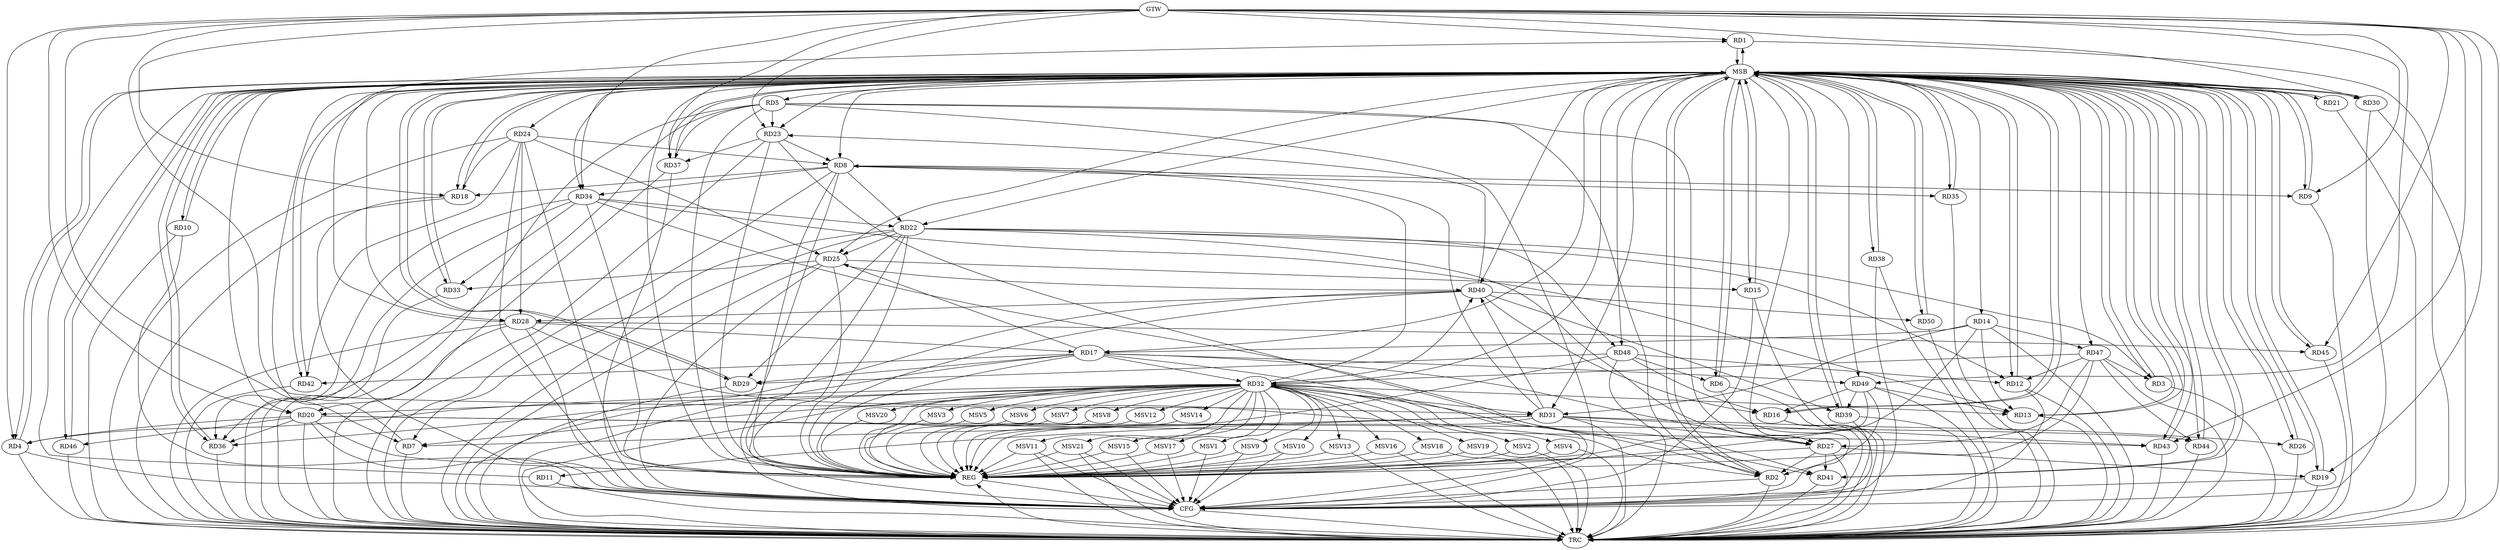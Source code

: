 strict digraph G {
  RD1 [ label="RD1" ];
  RD2 [ label="RD2" ];
  RD3 [ label="RD3" ];
  RD4 [ label="RD4" ];
  RD5 [ label="RD5" ];
  RD6 [ label="RD6" ];
  RD7 [ label="RD7" ];
  RD8 [ label="RD8" ];
  RD9 [ label="RD9" ];
  RD10 [ label="RD10" ];
  RD11 [ label="RD11" ];
  RD12 [ label="RD12" ];
  RD13 [ label="RD13" ];
  RD14 [ label="RD14" ];
  RD15 [ label="RD15" ];
  RD16 [ label="RD16" ];
  RD17 [ label="RD17" ];
  RD18 [ label="RD18" ];
  RD19 [ label="RD19" ];
  RD20 [ label="RD20" ];
  RD21 [ label="RD21" ];
  RD22 [ label="RD22" ];
  RD23 [ label="RD23" ];
  RD24 [ label="RD24" ];
  RD25 [ label="RD25" ];
  RD26 [ label="RD26" ];
  RD27 [ label="RD27" ];
  RD28 [ label="RD28" ];
  RD29 [ label="RD29" ];
  RD30 [ label="RD30" ];
  RD31 [ label="RD31" ];
  RD32 [ label="RD32" ];
  RD33 [ label="RD33" ];
  RD34 [ label="RD34" ];
  RD35 [ label="RD35" ];
  RD36 [ label="RD36" ];
  RD37 [ label="RD37" ];
  RD38 [ label="RD38" ];
  RD39 [ label="RD39" ];
  RD40 [ label="RD40" ];
  RD41 [ label="RD41" ];
  RD42 [ label="RD42" ];
  RD43 [ label="RD43" ];
  RD44 [ label="RD44" ];
  RD45 [ label="RD45" ];
  RD46 [ label="RD46" ];
  RD47 [ label="RD47" ];
  RD48 [ label="RD48" ];
  RD49 [ label="RD49" ];
  RD50 [ label="RD50" ];
  GTW [ label="GTW" ];
  REG [ label="REG" ];
  MSB [ label="MSB" ];
  CFG [ label="CFG" ];
  TRC [ label="TRC" ];
  MSV1 [ label="MSV1" ];
  MSV2 [ label="MSV2" ];
  MSV3 [ label="MSV3" ];
  MSV4 [ label="MSV4" ];
  MSV5 [ label="MSV5" ];
  MSV6 [ label="MSV6" ];
  MSV7 [ label="MSV7" ];
  MSV8 [ label="MSV8" ];
  MSV9 [ label="MSV9" ];
  MSV10 [ label="MSV10" ];
  MSV11 [ label="MSV11" ];
  MSV12 [ label="MSV12" ];
  MSV13 [ label="MSV13" ];
  MSV14 [ label="MSV14" ];
  MSV15 [ label="MSV15" ];
  MSV16 [ label="MSV16" ];
  MSV17 [ label="MSV17" ];
  MSV18 [ label="MSV18" ];
  MSV19 [ label="MSV19" ];
  MSV20 [ label="MSV20" ];
  MSV21 [ label="MSV21" ];
  RD28 -> RD1;
  RD5 -> RD2;
  RD23 -> RD2;
  RD27 -> RD2;
  RD28 -> RD2;
  RD49 -> RD2;
  RD22 -> RD3;
  RD47 -> RD3;
  RD20 -> RD4;
  RD32 -> RD4;
  RD5 -> RD23;
  RD5 -> RD27;
  RD5 -> RD36;
  RD5 -> RD37;
  RD48 -> RD6;
  RD22 -> RD7;
  RD31 -> RD7;
  RD32 -> RD7;
  RD8 -> RD9;
  RD8 -> RD18;
  RD8 -> RD22;
  RD23 -> RD8;
  RD24 -> RD8;
  RD31 -> RD8;
  RD32 -> RD8;
  RD8 -> RD34;
  RD8 -> RD35;
  RD31 -> RD11;
  RD22 -> RD12;
  RD47 -> RD12;
  RD48 -> RD12;
  RD14 -> RD13;
  RD32 -> RD13;
  RD34 -> RD13;
  RD49 -> RD13;
  RD14 -> RD17;
  RD14 -> RD31;
  RD14 -> RD47;
  RD25 -> RD15;
  RD40 -> RD16;
  RD48 -> RD16;
  RD49 -> RD16;
  RD17 -> RD25;
  RD17 -> RD27;
  RD28 -> RD17;
  RD17 -> RD29;
  RD17 -> RD32;
  RD17 -> RD42;
  RD17 -> RD49;
  RD24 -> RD18;
  RD27 -> RD19;
  RD28 -> RD20;
  RD32 -> RD20;
  RD20 -> RD36;
  RD20 -> RD43;
  RD20 -> RD44;
  RD20 -> RD46;
  RD22 -> RD25;
  RD22 -> RD27;
  RD22 -> RD29;
  RD34 -> RD22;
  RD22 -> RD48;
  RD23 -> RD37;
  RD40 -> RD23;
  RD24 -> RD25;
  RD24 -> RD28;
  RD24 -> RD42;
  RD25 -> RD33;
  RD25 -> RD40;
  RD31 -> RD26;
  RD31 -> RD27;
  RD27 -> RD41;
  RD47 -> RD27;
  RD40 -> RD28;
  RD28 -> RD45;
  RD48 -> RD29;
  RD32 -> RD31;
  RD31 -> RD40;
  RD31 -> RD43;
  RD32 -> RD36;
  RD32 -> RD40;
  RD32 -> RD41;
  RD47 -> RD32;
  RD34 -> RD33;
  RD34 -> RD36;
  RD34 -> RD41;
  RD40 -> RD39;
  RD49 -> RD39;
  RD40 -> RD50;
  RD47 -> RD44;
  GTW -> RD7;
  GTW -> RD20;
  GTW -> RD19;
  GTW -> RD45;
  GTW -> RD37;
  GTW -> RD1;
  GTW -> RD34;
  GTW -> RD49;
  GTW -> RD4;
  GTW -> RD18;
  GTW -> RD30;
  GTW -> RD31;
  GTW -> RD9;
  GTW -> RD43;
  GTW -> RD23;
  RD5 -> REG;
  RD8 -> REG;
  RD14 -> REG;
  RD17 -> REG;
  RD20 -> REG;
  RD22 -> REG;
  RD23 -> REG;
  RD24 -> REG;
  RD25 -> REG;
  RD27 -> REG;
  RD28 -> REG;
  RD31 -> REG;
  RD32 -> REG;
  RD34 -> REG;
  RD40 -> REG;
  RD47 -> REG;
  RD48 -> REG;
  RD49 -> REG;
  RD1 -> MSB;
  MSB -> RD24;
  MSB -> RD26;
  MSB -> RD42;
  MSB -> RD46;
  MSB -> REG;
  RD2 -> MSB;
  MSB -> RD9;
  MSB -> RD27;
  MSB -> RD29;
  MSB -> RD37;
  RD3 -> MSB;
  MSB -> RD2;
  MSB -> RD8;
  MSB -> RD16;
  MSB -> RD21;
  MSB -> RD35;
  MSB -> RD44;
  RD4 -> MSB;
  MSB -> RD39;
  RD6 -> MSB;
  MSB -> RD32;
  RD7 -> MSB;
  MSB -> RD34;
  MSB -> RD40;
  RD9 -> MSB;
  MSB -> RD1;
  MSB -> RD50;
  RD10 -> MSB;
  MSB -> RD3;
  MSB -> RD12;
  MSB -> RD22;
  MSB -> RD43;
  MSB -> RD45;
  RD11 -> MSB;
  MSB -> RD41;
  RD12 -> MSB;
  MSB -> RD18;
  RD13 -> MSB;
  MSB -> RD28;
  MSB -> RD30;
  RD15 -> MSB;
  MSB -> RD13;
  MSB -> RD14;
  RD16 -> MSB;
  MSB -> RD4;
  MSB -> RD6;
  MSB -> RD49;
  RD18 -> MSB;
  MSB -> RD17;
  RD19 -> MSB;
  MSB -> RD5;
  MSB -> RD20;
  MSB -> RD33;
  MSB -> RD47;
  MSB -> RD48;
  RD21 -> MSB;
  MSB -> RD38;
  RD26 -> MSB;
  RD29 -> MSB;
  MSB -> RD10;
  RD30 -> MSB;
  MSB -> RD36;
  RD33 -> MSB;
  RD35 -> MSB;
  RD36 -> MSB;
  MSB -> RD25;
  RD37 -> MSB;
  RD38 -> MSB;
  RD39 -> MSB;
  MSB -> RD23;
  RD41 -> MSB;
  MSB -> RD19;
  RD42 -> MSB;
  MSB -> RD31;
  RD43 -> MSB;
  RD44 -> MSB;
  MSB -> RD15;
  RD45 -> MSB;
  RD46 -> MSB;
  RD50 -> MSB;
  RD20 -> CFG;
  RD8 -> CFG;
  RD30 -> CFG;
  RD12 -> CFG;
  RD2 -> CFG;
  RD19 -> CFG;
  RD39 -> CFG;
  RD4 -> CFG;
  RD22 -> CFG;
  RD24 -> CFG;
  RD15 -> CFG;
  RD16 -> CFG;
  RD17 -> CFG;
  RD6 -> CFG;
  RD10 -> CFG;
  RD5 -> CFG;
  RD38 -> CFG;
  RD37 -> CFG;
  RD11 -> CFG;
  RD18 -> CFG;
  RD25 -> CFG;
  REG -> CFG;
  RD1 -> TRC;
  RD2 -> TRC;
  RD3 -> TRC;
  RD4 -> TRC;
  RD5 -> TRC;
  RD6 -> TRC;
  RD7 -> TRC;
  RD8 -> TRC;
  RD9 -> TRC;
  RD10 -> TRC;
  RD11 -> TRC;
  RD12 -> TRC;
  RD13 -> TRC;
  RD14 -> TRC;
  RD15 -> TRC;
  RD16 -> TRC;
  RD17 -> TRC;
  RD18 -> TRC;
  RD19 -> TRC;
  RD20 -> TRC;
  RD21 -> TRC;
  RD22 -> TRC;
  RD23 -> TRC;
  RD24 -> TRC;
  RD25 -> TRC;
  RD26 -> TRC;
  RD27 -> TRC;
  RD28 -> TRC;
  RD29 -> TRC;
  RD30 -> TRC;
  RD31 -> TRC;
  RD32 -> TRC;
  RD33 -> TRC;
  RD34 -> TRC;
  RD35 -> TRC;
  RD36 -> TRC;
  RD37 -> TRC;
  RD38 -> TRC;
  RD39 -> TRC;
  RD40 -> TRC;
  RD41 -> TRC;
  RD42 -> TRC;
  RD43 -> TRC;
  RD44 -> TRC;
  RD45 -> TRC;
  RD46 -> TRC;
  RD47 -> TRC;
  RD48 -> TRC;
  RD49 -> TRC;
  RD50 -> TRC;
  GTW -> TRC;
  CFG -> TRC;
  TRC -> REG;
  RD32 -> MSV1;
  RD32 -> MSV2;
  RD32 -> MSV3;
  RD32 -> MSV4;
  RD32 -> MSV5;
  RD32 -> MSV6;
  MSV1 -> REG;
  MSV1 -> CFG;
  MSV2 -> REG;
  MSV2 -> TRC;
  MSV3 -> REG;
  MSV4 -> REG;
  MSV4 -> TRC;
  MSV5 -> REG;
  MSV6 -> REG;
  RD32 -> MSV7;
  MSV7 -> REG;
  RD32 -> MSV8;
  MSV8 -> REG;
  RD32 -> MSV9;
  MSV9 -> REG;
  MSV9 -> CFG;
  RD32 -> MSV10;
  RD32 -> MSV11;
  MSV10 -> REG;
  MSV10 -> CFG;
  MSV11 -> REG;
  MSV11 -> TRC;
  MSV11 -> CFG;
  RD32 -> MSV12;
  MSV12 -> REG;
  RD32 -> MSV13;
  MSV13 -> REG;
  MSV13 -> TRC;
  RD32 -> MSV14;
  RD32 -> MSV15;
  RD32 -> MSV16;
  MSV14 -> REG;
  MSV15 -> REG;
  MSV15 -> CFG;
  MSV16 -> REG;
  MSV16 -> TRC;
  RD32 -> MSV17;
  MSV17 -> REG;
  MSV17 -> CFG;
  RD32 -> MSV18;
  RD32 -> MSV19;
  RD32 -> MSV20;
  RD32 -> MSV21;
  MSV18 -> REG;
  MSV18 -> TRC;
  MSV19 -> REG;
  MSV19 -> TRC;
  MSV20 -> REG;
  MSV21 -> REG;
  MSV21 -> TRC;
  MSV21 -> CFG;
}
